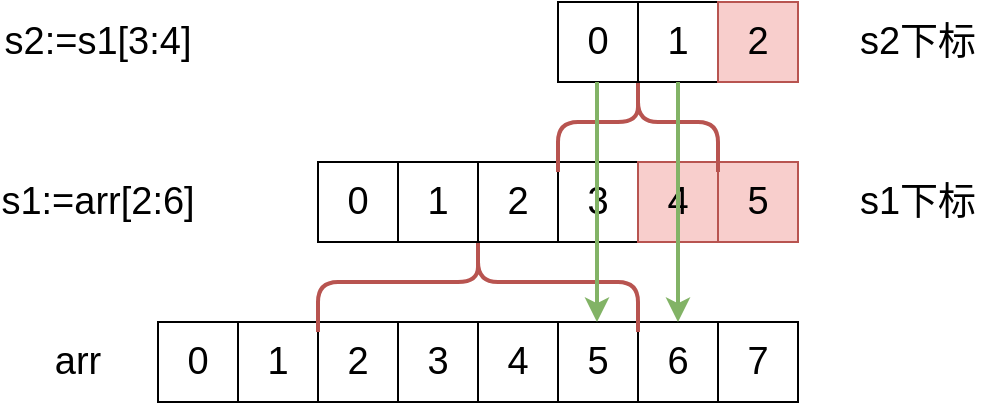 <mxfile version="13.0.3" type="device"><diagram name="Page-1" id="099fd60b-425b-db50-ffb0-6b813814b670"><mxGraphModel dx="992" dy="731" grid="1" gridSize="10" guides="1" tooltips="1" connect="1" arrows="1" fold="1" page="1" pageScale="1" pageWidth="850" pageHeight="1100" background="#ffffff" math="0" shadow="0"><root><mxCell id="0"/><mxCell id="1" parent="0"/><mxCell id="iUWT13FIH0YZv0FyaAN0-10" value="" style="rounded=0;whiteSpace=wrap;html=1;" vertex="1" parent="1"><mxGeometry x="280" y="440" width="320" height="40" as="geometry"/></mxCell><mxCell id="iUWT13FIH0YZv0FyaAN0-11" value="&lt;font style=&quot;font-size: 19px&quot;&gt;0&lt;/font&gt;" style="rounded=0;whiteSpace=wrap;html=1;" vertex="1" parent="1"><mxGeometry x="280" y="440" width="40" height="40" as="geometry"/></mxCell><mxCell id="iUWT13FIH0YZv0FyaAN0-12" value="&lt;font style=&quot;font-size: 19px&quot;&gt;1&lt;/font&gt;" style="rounded=0;whiteSpace=wrap;html=1;" vertex="1" parent="1"><mxGeometry x="320" y="440" width="40" height="40" as="geometry"/></mxCell><mxCell id="iUWT13FIH0YZv0FyaAN0-13" value="&lt;font style=&quot;font-size: 19px&quot;&gt;2&lt;/font&gt;" style="rounded=0;whiteSpace=wrap;html=1;" vertex="1" parent="1"><mxGeometry x="360" y="440" width="40" height="40" as="geometry"/></mxCell><mxCell id="iUWT13FIH0YZv0FyaAN0-14" value="&lt;font style=&quot;font-size: 19px&quot;&gt;3&lt;/font&gt;" style="rounded=0;whiteSpace=wrap;html=1;" vertex="1" parent="1"><mxGeometry x="400" y="440" width="40" height="40" as="geometry"/></mxCell><mxCell id="iUWT13FIH0YZv0FyaAN0-15" value="&lt;font style=&quot;font-size: 19px&quot;&gt;4&lt;/font&gt;" style="rounded=0;whiteSpace=wrap;html=1;" vertex="1" parent="1"><mxGeometry x="440" y="440" width="40" height="40" as="geometry"/></mxCell><mxCell id="iUWT13FIH0YZv0FyaAN0-16" value="&lt;font style=&quot;font-size: 19px&quot;&gt;5&lt;/font&gt;" style="rounded=0;whiteSpace=wrap;html=1;" vertex="1" parent="1"><mxGeometry x="480" y="440" width="40" height="40" as="geometry"/></mxCell><mxCell id="iUWT13FIH0YZv0FyaAN0-17" value="&lt;font style=&quot;font-size: 19px&quot;&gt;6&lt;/font&gt;" style="rounded=0;whiteSpace=wrap;html=1;" vertex="1" parent="1"><mxGeometry x="520" y="440" width="40" height="40" as="geometry"/></mxCell><mxCell id="iUWT13FIH0YZv0FyaAN0-18" value="&lt;font style=&quot;font-size: 19px&quot;&gt;7&lt;/font&gt;" style="rounded=0;whiteSpace=wrap;html=1;" vertex="1" parent="1"><mxGeometry x="560" y="440" width="40" height="40" as="geometry"/></mxCell><mxCell id="iUWT13FIH0YZv0FyaAN0-19" value="&lt;font style=&quot;font-size: 19px&quot;&gt;arr&lt;/font&gt;" style="text;html=1;strokeColor=none;fillColor=none;align=center;verticalAlign=middle;whiteSpace=wrap;rounded=0;" vertex="1" parent="1"><mxGeometry x="220" y="450" width="40" height="20" as="geometry"/></mxCell><mxCell id="iUWT13FIH0YZv0FyaAN0-20" value="" style="shape=curlyBracket;whiteSpace=wrap;html=1;rounded=1;rotation=90;fillColor=#f8cecc;strokeColor=#b85450;strokeWidth=2;" vertex="1" parent="1"><mxGeometry x="415" y="340" width="50" height="160" as="geometry"/></mxCell><mxCell id="iUWT13FIH0YZv0FyaAN0-21" value="&lt;font style=&quot;font-size: 19px&quot;&gt;0&lt;/font&gt;" style="rounded=0;whiteSpace=wrap;html=1;" vertex="1" parent="1"><mxGeometry x="360" y="360" width="40" height="40" as="geometry"/></mxCell><mxCell id="iUWT13FIH0YZv0FyaAN0-22" value="&lt;font style=&quot;font-size: 19px&quot;&gt;1&lt;/font&gt;" style="rounded=0;whiteSpace=wrap;html=1;" vertex="1" parent="1"><mxGeometry x="400" y="360" width="40" height="40" as="geometry"/></mxCell><mxCell id="iUWT13FIH0YZv0FyaAN0-23" value="&lt;font style=&quot;font-size: 19px&quot;&gt;2&lt;/font&gt;" style="rounded=0;whiteSpace=wrap;html=1;" vertex="1" parent="1"><mxGeometry x="440" y="360" width="40" height="40" as="geometry"/></mxCell><mxCell id="iUWT13FIH0YZv0FyaAN0-24" value="&lt;font style=&quot;font-size: 19px&quot;&gt;3&lt;/font&gt;" style="rounded=0;whiteSpace=wrap;html=1;" vertex="1" parent="1"><mxGeometry x="480" y="360" width="40" height="40" as="geometry"/></mxCell><mxCell id="iUWT13FIH0YZv0FyaAN0-25" value="&lt;font style=&quot;font-size: 19px&quot;&gt;4&lt;/font&gt;" style="rounded=0;whiteSpace=wrap;html=1;fillColor=#f8cecc;strokeColor=#b85450;" vertex="1" parent="1"><mxGeometry x="520" y="360" width="40" height="40" as="geometry"/></mxCell><mxCell id="iUWT13FIH0YZv0FyaAN0-26" value="&lt;font style=&quot;font-size: 19px&quot;&gt;5&lt;/font&gt;" style="rounded=0;whiteSpace=wrap;html=1;fillColor=#f8cecc;strokeColor=#b85450;" vertex="1" parent="1"><mxGeometry x="560" y="360" width="40" height="40" as="geometry"/></mxCell><mxCell id="iUWT13FIH0YZv0FyaAN0-27" value="&lt;font style=&quot;font-size: 19px&quot;&gt;s2:=s1[3:4]&lt;/font&gt;" style="text;html=1;strokeColor=none;fillColor=none;align=center;verticalAlign=middle;whiteSpace=wrap;rounded=0;" vertex="1" parent="1"><mxGeometry x="230" y="290" width="40" height="20" as="geometry"/></mxCell><mxCell id="iUWT13FIH0YZv0FyaAN0-28" value="&lt;font style=&quot;font-size: 19px&quot;&gt;s1下标&lt;/font&gt;" style="text;html=1;strokeColor=none;fillColor=none;align=center;verticalAlign=middle;whiteSpace=wrap;rounded=0;" vertex="1" parent="1"><mxGeometry x="620" y="370" width="80" height="20" as="geometry"/></mxCell><mxCell id="iUWT13FIH0YZv0FyaAN0-29" value="" style="shape=curlyBracket;whiteSpace=wrap;html=1;rounded=1;rotation=90;fillColor=#f8cecc;strokeColor=#b85450;strokeWidth=2;" vertex="1" parent="1"><mxGeometry x="495" y="300" width="50" height="80" as="geometry"/></mxCell><mxCell id="iUWT13FIH0YZv0FyaAN0-30" value="&lt;font style=&quot;font-size: 19px&quot;&gt;0&lt;/font&gt;" style="rounded=0;whiteSpace=wrap;html=1;" vertex="1" parent="1"><mxGeometry x="480" y="280" width="40" height="40" as="geometry"/></mxCell><mxCell id="iUWT13FIH0YZv0FyaAN0-31" value="&lt;font style=&quot;font-size: 19px&quot;&gt;1&lt;/font&gt;" style="rounded=0;whiteSpace=wrap;html=1;" vertex="1" parent="1"><mxGeometry x="520" y="280" width="40" height="40" as="geometry"/></mxCell><mxCell id="iUWT13FIH0YZv0FyaAN0-32" value="&lt;font style=&quot;font-size: 19px&quot;&gt;2&lt;/font&gt;" style="rounded=0;whiteSpace=wrap;html=1;fillColor=#f8cecc;strokeColor=#b85450;" vertex="1" parent="1"><mxGeometry x="560" y="280" width="40" height="40" as="geometry"/></mxCell><mxCell id="iUWT13FIH0YZv0FyaAN0-33" value="&lt;font style=&quot;font-size: 19px&quot;&gt;s1:=arr[2:6]&lt;/font&gt;" style="text;html=1;strokeColor=none;fillColor=none;align=center;verticalAlign=middle;whiteSpace=wrap;rounded=0;" vertex="1" parent="1"><mxGeometry x="230" y="370" width="40" height="20" as="geometry"/></mxCell><mxCell id="iUWT13FIH0YZv0FyaAN0-34" value="&lt;font style=&quot;font-size: 19px&quot;&gt;s2下标&lt;/font&gt;" style="text;html=1;strokeColor=none;fillColor=none;align=center;verticalAlign=middle;whiteSpace=wrap;rounded=0;" vertex="1" parent="1"><mxGeometry x="620" y="290" width="80" height="20" as="geometry"/></mxCell><mxCell id="iUWT13FIH0YZv0FyaAN0-36" value="" style="endArrow=classic;html=1;entryX=0.5;entryY=0;entryDx=0;entryDy=0;exitX=0.5;exitY=1;exitDx=0;exitDy=0;strokeWidth=2;fillColor=#d5e8d4;strokeColor=#82b366;" edge="1" parent="1" source="iUWT13FIH0YZv0FyaAN0-31" target="iUWT13FIH0YZv0FyaAN0-17"><mxGeometry width="50" height="50" relative="1" as="geometry"><mxPoint x="395" y="260" as="sourcePoint"/><mxPoint x="445" y="210" as="targetPoint"/></mxGeometry></mxCell><mxCell id="iUWT13FIH0YZv0FyaAN0-38" value="" style="endArrow=classic;html=1;entryX=0.5;entryY=0;entryDx=0;entryDy=0;exitX=0.5;exitY=1;exitDx=0;exitDy=0;strokeWidth=2;fillColor=#d5e8d4;strokeColor=#82b366;" edge="1" parent="1"><mxGeometry width="50" height="50" relative="1" as="geometry"><mxPoint x="499.5" y="320" as="sourcePoint"/><mxPoint x="499.5" y="440" as="targetPoint"/></mxGeometry></mxCell></root></mxGraphModel></diagram></mxfile>